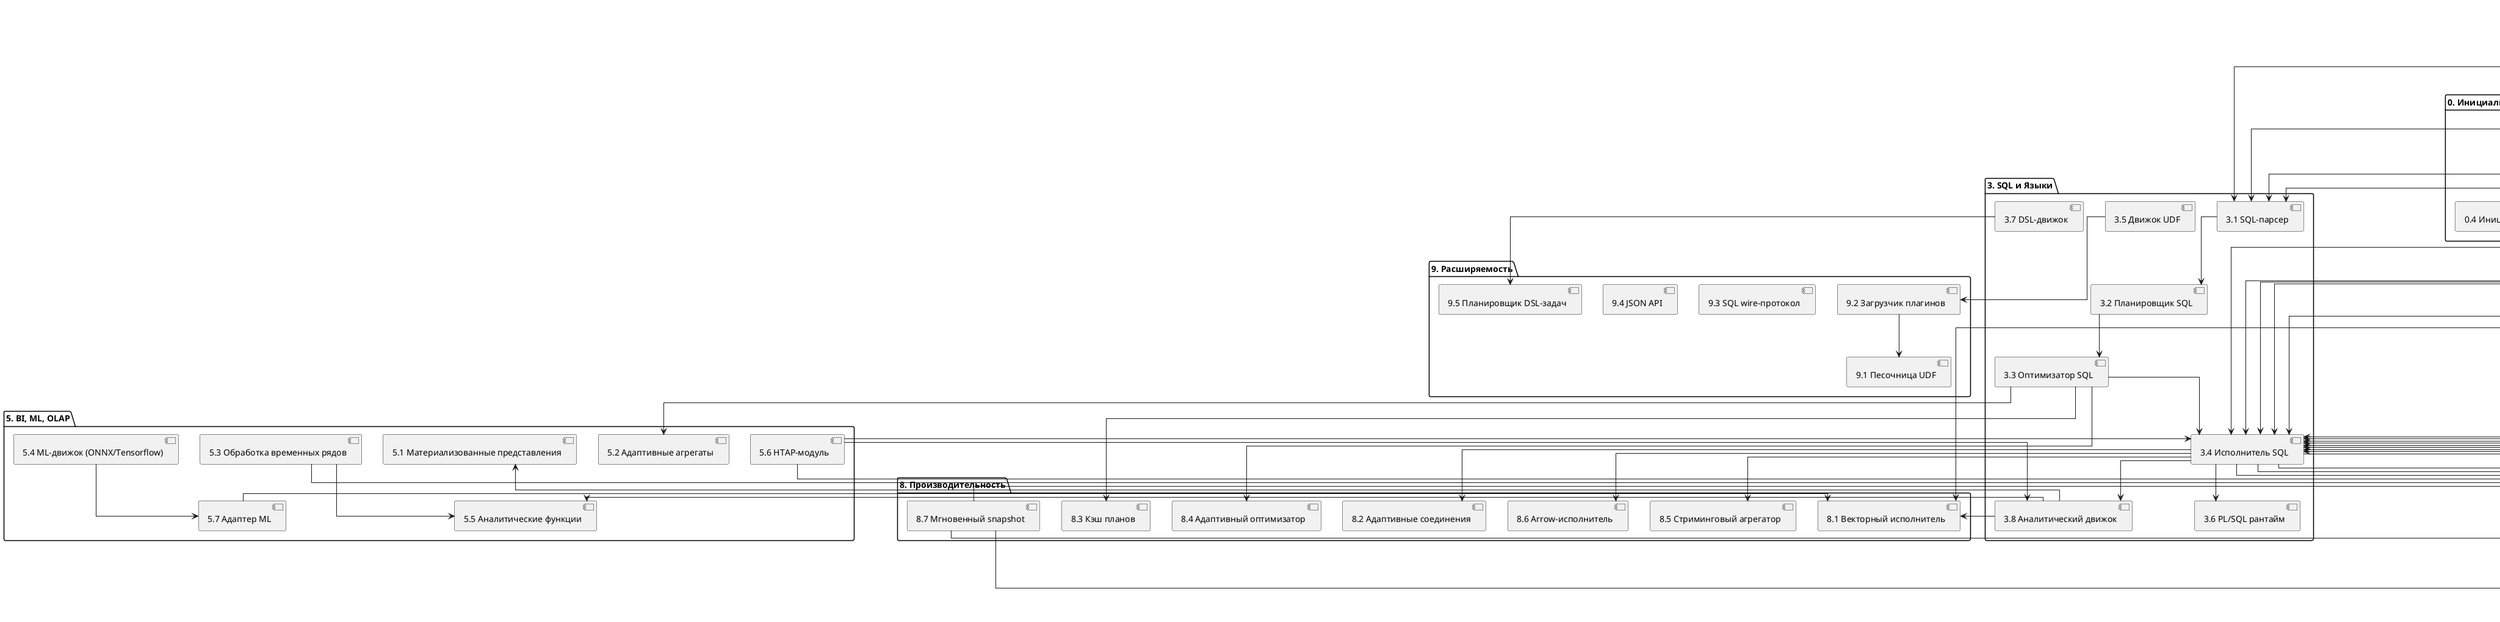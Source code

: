 @startuml
' Архитектура SAP HANA+ с русскими названиями и нумерацией
' Генерируется автоматически

title Архитектура In-Memory РСУБД уровня SAP HANA+

skinparam rectangle {
  StereotypeFontColor black
  StereotypeFontSize 11
}
skinparam shadowing false
skinparam linetype ortho
hide empty members

package "0. Инициализация и системный старт" {
  [0.1 Точка входа] as main <<entrypoint>>
  [0.2 Загрузчик конфигурации] as config_loader
  [0.3 Логгер (stderr/syslog/binary)] as logger
  [0.4 Инициализация платформы] as platform_init
  [0.5 Контроллер запуска] as bootstrap_controller
}

package "1. Архитектура и Хранилище" {
  [1.1 Распределение памяти] as memory_allocator <<NUMA-aware>>
  [1.2 Кэш страниц] as page_cache <<LRU/ARC>>
  [1.3 Колонковое хранилище] as column_store
  [1.4 Строковое хранилище] as row_store
  [1.5 Хранилище JSON] as json_store
  [1.6 Управление шардами] as sharding_manager
  [1.7 Управление партициями] as partition_manager
  [1.8 Авто-ребалансировка] as auto_rebalancer
  [1.9 Компрессия данных] as compression_engine
  [1.10 Индексы] as index_manager <<B+Tree, Bitmap, Hash>>
  [1.11 TTL и вытеснение] as ttl_eviction
  [1.12 Холодное хранилище (SSD)] as cold_storage_fallback
  [1.13 Буферный пул] as buffer_pool
  [1.14 Arrow-слой] as arrow_layout
  [1.15 FOR-кодирование] as for_encoding
  [1.16 Ограничения multi-tenant] as multi_tenant_limiter
  [1.17 Версионированные таблицы] as versioned_tables
}

package "2. Транзакционность и Надёжность" {
  [2.1 Движок MVCC] as mvcc_engine
  [2.2 Менеджер снимков] as snapshot_manager
  [2.3 WAL-журнал] as wal_manager
  [2.4 Менеджер транзакций] as txn_manager
  [2.5 Очистка (vacuum)] as gc_vacuum
  [2.6 Уровни изоляции] as isolation_levels
  [2.7 Механизм failover] as failover_engine
  [2.8 Репликация (Raft/Paxos)] as replication
  [2.9 Восстановление после сбоя] as crash_recovery
}

package "3. SQL и Языки" {
  [3.1 SQL-парсер] as sql_parser
  [3.2 Планировщик SQL] as sql_planner
  [3.3 Оптимизатор SQL] as sql_optimizer
  [3.4 Исполнитель SQL] as sql_executor
  [3.5 Движок UDF] as udf_engine
  [3.6 PL/SQL рантайм] as pl_lang_runtime
  [3.7 DSL-движок] as dsl_engine
  [3.8 Аналитический движок] as analytic_engine
}

package "4. Интерфейсы и Интеграции" {
  [4.1 JDBC-сервер] as jdbc_server
  [4.2 ODBC-шлюз] as odbc_gateway
  [4.3 REST API] as rest_api
  [4.4 GraphQL API] as graphql_api
  [4.5 gRPC-интерфейс] as grpc_interface
  [4.6 CLI-оболочка] as cli_shell
  [4.7 Документация OpenAPI] as openapi_doc
  [4.8 CDC и стриминг] as cdc_streaming
  [4.9 Загрузчик S3/CSV/Parquet] as s3_batch_loader
  [4.10 Внешние хуки] as external_hooks
}

package "5. BI, ML, OLAP" {
  [5.1 Материализованные представления] as materialized_views
  [5.2 Адаптивные агрегаты] as adaptive_aggregates
  [5.3 Обработка временных рядов] as time_series_engine
  [5.4 ML-движок (ONNX/Tensorflow)] as ml_runtime
  [5.5 Аналитические функции] as analytics_functions
  [5.6 HTAP-модуль] as htap_manager
  [5.7 Адаптер ML] as ml_adapter
}

package "6. Безопасность" {
  [6.1 RBAC/ABAC движок] as rbac_abac_engine
  [6.2 Безопасность строк/колонок] as row_col_security
  [6.3 TLS/mTLS/JWT] as tls_mtls_jwt
  [6.4 Аудит логов] as audit_logger
  [6.5 Политики доступа] as access_policies
  [6.6 Защита от SQL-инъекций] as sql_injection_guard
}

package "7. Observability и DevOps" {
  [7.1 Prometheus-экспортер] as prometheus_exporter
  [7.2 Трейсинг (OpenTelemetry)] as opentelemetry_tracer
  [7.3 Профилировщик (Flamegraph)] as flamegraph_profiler
  [7.4 Структурированное логирование] as structured_logger
  [7.5 Fuzzer-движок] as fuzzer_engine
  [7.6 CI/CD раннер] as ci_cd_runner
  [7.7 Эволюция схемы] as schema_evolver
}

package "8. Производительность" {
  [8.1 Векторный исполнитель] as vectorized_executor
  [8.2 Адаптивные соединения] as adaptive_joins
  [8.3 Кэш планов] as plan_cache
  [8.4 Адаптивный оптимизатор] as runtime_optimizer
  [8.5 Стриминговый агрегатор] as streaming_aggregator
  [8.6 Arrow-исполнитель] as arrow_executor
  [8.7 Мгновенный snapshot] as instant_snapshot
}

package "9. Расширяемость" {
  [9.1 Песочница UDF] as udf_sandbox
  [9.2 Загрузчик плагинов] as plugin_loader
  [9.3 SQL wire-протокол] as sql_wire_protocol
  [9.4 JSON API] as json_api
  [9.5 Планировщик DSL-задач] as dsl_task_scheduler
}

package "10. Тестируемость" {
  [10.1 Unit-тесты] as unit_test_engine
  [10.2 Интеграционные тесты] as integration_test_harness
  [10.3 Стресс-тесты] as stress_test_runner
  [10.4 Мутационное покрытие] as mutation_coverage
}

main --> config_loader
main --> logger
main --> platform_init
main --> bootstrap_controller
main --> memory_allocator
main --> txn_manager
main --> sql_parser
bootstrap_controller --> rest_api
sql_parser --> sql_planner
sql_planner --> sql_optimizer
sql_optimizer --> sql_executor
sql_optimizer --> adaptive_aggregates
sql_optimizer --> plan_cache
sql_optimizer --> runtime_optimizer
sql_executor --> index_manager
sql_executor --> column_store
sql_executor --> row_store
sql_executor --> mvcc_engine
sql_executor --> pl_lang_runtime
sql_executor --> analytic_engine
sql_executor --> adaptive_joins
sql_executor --> streaming_aggregator
sql_executor --> arrow_executor
analytic_engine --> materialized_views
analytic_engine --> analytics_functions
analytic_engine --> vectorized_executor
mvcc_engine --> versioned_tables
mvcc_engine --> snapshot_manager
mvcc_engine --> wal_manager
txn_manager --> mvcc_engine
txn_manager --> gc_vacuum
txn_manager --> isolation_levels
txn_manager --> replication
replication --> failover_engine
crash_recovery --> wal_manager
row_store --> buffer_pool
row_store --> index_manager
column_store --> compression_engine
column_store --> for_encoding
column_store --> arrow_layout
column_store --> index_manager
page_cache --> cold_storage_fallback
ttl_eviction --> cold_storage_fallback
rest_api --> sql_executor
graphql_api --> sql_executor
grpc_interface --> sql_executor
s3_batch_loader --> row_store
s3_batch_loader --> column_store
cdc_streaming --> wal_manager
ml_runtime --> ml_adapter
ml_adapter --> vectorized_executor
udf_engine --> plugin_loader
plugin_loader --> udf_sandbox
opentelemetry_tracer --> sql_executor
flamegraph_profiler --> vectorized_executor
structured_logger --> logger
integration_test_harness --> row_store
integration_test_harness --> column_store
stress_test_runner --> txn_manager
stress_test_runner --> sql_executor
mutation_coverage --> sql_parser
mutation_coverage --> sql_executor
json_store --> sql_executor
sharding_manager --> partition_manager
partition_manager --> row_store
auto_rebalancer --> sharding_manager
multi_tenant_limiter --> buffer_pool
multi_tenant_limiter --> memory_allocator
dsl_engine --> dsl_task_scheduler
jdbc_server --> sql_executor
odbc_gateway --> sql_executor
cli_shell --> sql_parser
openapi_doc --> rest_api
external_hooks --> txn_manager
time_series_engine --> column_store
time_series_engine --> analytics_functions
rbac_abac_engine --> sql_executor
tls_mtls_jwt --> rest_api
tls_mtls_jwt --> grpc_interface
access_policies --> row_col_security
sql_injection_guard --> sql_parser
fuzzer_engine --> sql_executor
fuzzer_engine --> txn_manager
schema_evolver --> row_store
schema_evolver --> column_store
instant_snapshot --> buffer_pool
instant_snapshot --> snapshot_manager
instant_snapshot --> mvcc_engine
ci_cd_runner --> unit_test_engine
ci_cd_runner --> schema_evolver
prometheus_exporter --> buffer_pool
prometheus_exporter --> sql_executor
prometheus_exporter --> opentelemetry_tracer
audit_logger --> sql_executor
audit_logger --> txn_manager
audit_logger --> structured_logger
htap_manager --> analytic_engine
htap_manager --> column_store
htap_manager --> sql_executor
@enduml
